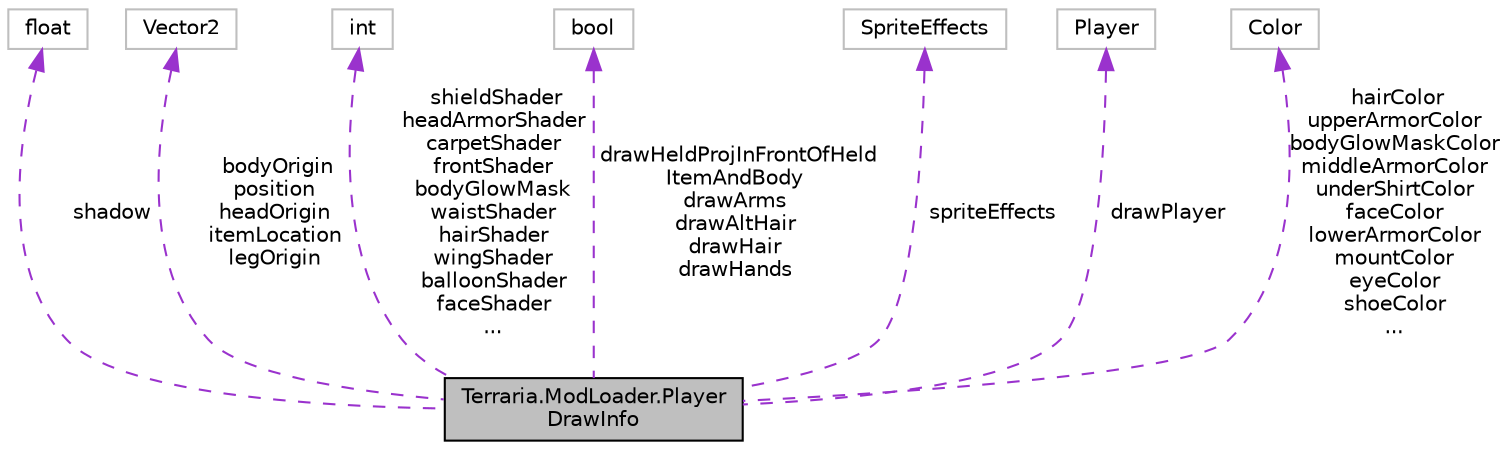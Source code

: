 digraph "Terraria.ModLoader.PlayerDrawInfo"
{
  edge [fontname="Helvetica",fontsize="10",labelfontname="Helvetica",labelfontsize="10"];
  node [fontname="Helvetica",fontsize="10",shape=record];
  Node1 [label="Terraria.ModLoader.Player\lDrawInfo",height=0.2,width=0.4,color="black", fillcolor="grey75", style="filled", fontcolor="black"];
  Node2 -> Node1 [dir="back",color="darkorchid3",fontsize="10",style="dashed",label=" shadow" ,fontname="Helvetica"];
  Node2 [label="float",height=0.2,width=0.4,color="grey75", fillcolor="white", style="filled"];
  Node3 -> Node1 [dir="back",color="darkorchid3",fontsize="10",style="dashed",label=" bodyOrigin\nposition\nheadOrigin\nitemLocation\nlegOrigin" ,fontname="Helvetica"];
  Node3 [label="Vector2",height=0.2,width=0.4,color="grey75", fillcolor="white", style="filled"];
  Node4 -> Node1 [dir="back",color="darkorchid3",fontsize="10",style="dashed",label=" shieldShader\nheadArmorShader\ncarpetShader\nfrontShader\nbodyGlowMask\nwaistShader\nhairShader\nwingShader\nballoonShader\nfaceShader\n..." ,fontname="Helvetica"];
  Node4 [label="int",height=0.2,width=0.4,color="grey75", fillcolor="white", style="filled"];
  Node5 -> Node1 [dir="back",color="darkorchid3",fontsize="10",style="dashed",label=" drawHeldProjInFrontOfHeld\lItemAndBody\ndrawArms\ndrawAltHair\ndrawHair\ndrawHands" ,fontname="Helvetica"];
  Node5 [label="bool",height=0.2,width=0.4,color="grey75", fillcolor="white", style="filled"];
  Node6 -> Node1 [dir="back",color="darkorchid3",fontsize="10",style="dashed",label=" spriteEffects" ,fontname="Helvetica"];
  Node6 [label="SpriteEffects",height=0.2,width=0.4,color="grey75", fillcolor="white", style="filled"];
  Node7 -> Node1 [dir="back",color="darkorchid3",fontsize="10",style="dashed",label=" drawPlayer" ,fontname="Helvetica"];
  Node7 [label="Player",height=0.2,width=0.4,color="grey75", fillcolor="white", style="filled"];
  Node8 -> Node1 [dir="back",color="darkorchid3",fontsize="10",style="dashed",label=" hairColor\nupperArmorColor\nbodyGlowMaskColor\nmiddleArmorColor\nunderShirtColor\nfaceColor\nlowerArmorColor\nmountColor\neyeColor\nshoeColor\n..." ,fontname="Helvetica"];
  Node8 [label="Color",height=0.2,width=0.4,color="grey75", fillcolor="white", style="filled"];
}
